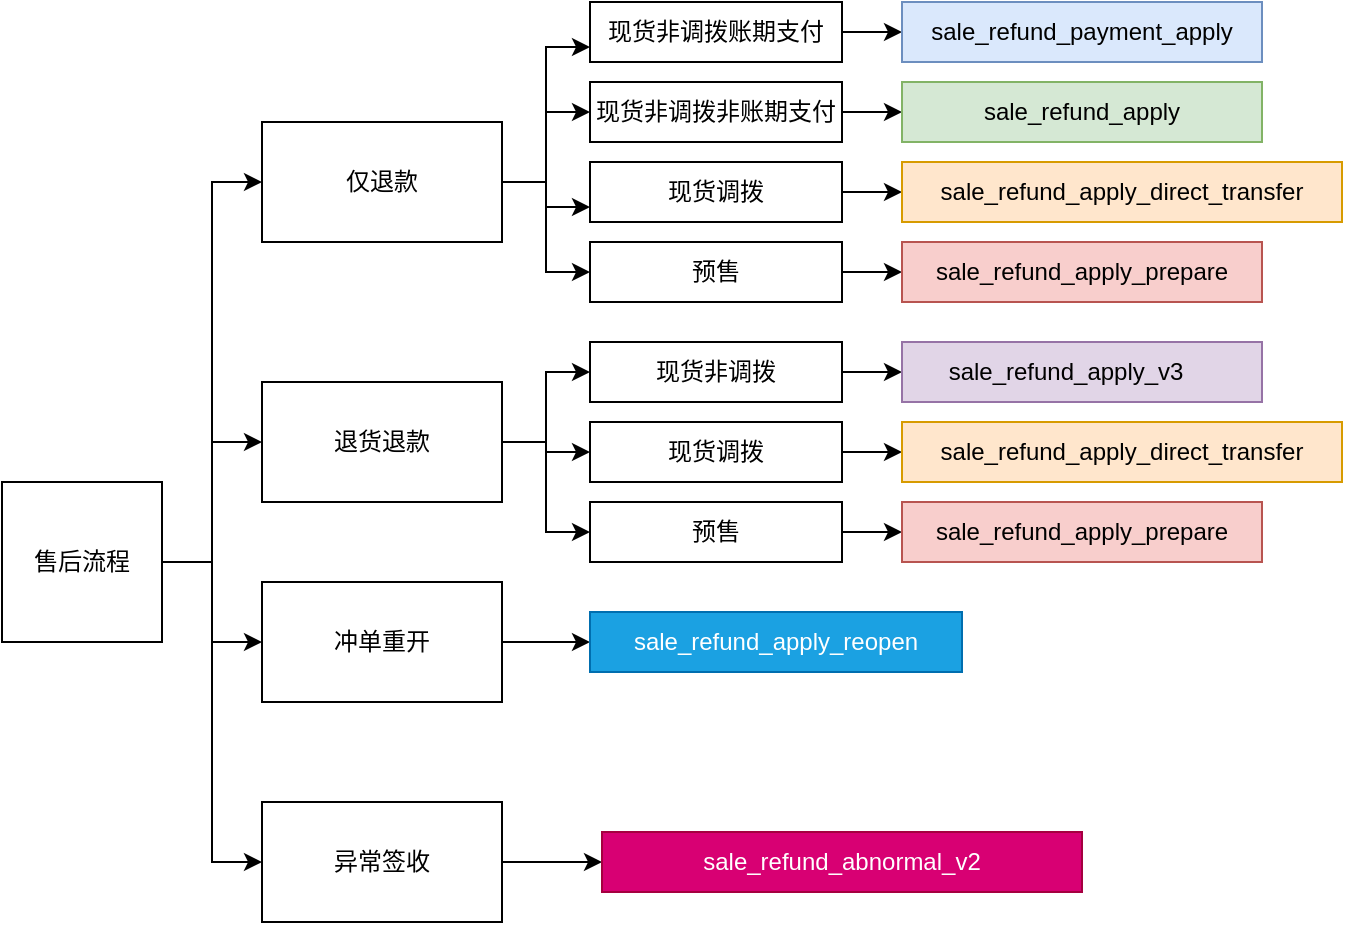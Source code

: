 <mxfile version="24.7.7">
  <diagram name="第 1 页" id="n_i0u6rBE0ByXwQBgo-A">
    <mxGraphModel dx="1434" dy="764" grid="1" gridSize="10" guides="1" tooltips="1" connect="1" arrows="1" fold="1" page="1" pageScale="1" pageWidth="827" pageHeight="1169" math="0" shadow="0">
      <root>
        <mxCell id="0" />
        <mxCell id="1" parent="0" />
        <mxCell id="OPDngqEOzaKMacSp9gH6-7" style="edgeStyle=orthogonalEdgeStyle;rounded=0;orthogonalLoop=1;jettySize=auto;html=1;entryX=0;entryY=0.5;entryDx=0;entryDy=0;" edge="1" parent="1" source="OPDngqEOzaKMacSp9gH6-1" target="OPDngqEOzaKMacSp9gH6-3">
          <mxGeometry relative="1" as="geometry" />
        </mxCell>
        <mxCell id="OPDngqEOzaKMacSp9gH6-8" style="edgeStyle=orthogonalEdgeStyle;rounded=0;orthogonalLoop=1;jettySize=auto;html=1;entryX=0;entryY=0.5;entryDx=0;entryDy=0;" edge="1" parent="1" source="OPDngqEOzaKMacSp9gH6-1" target="OPDngqEOzaKMacSp9gH6-4">
          <mxGeometry relative="1" as="geometry" />
        </mxCell>
        <mxCell id="OPDngqEOzaKMacSp9gH6-9" value="" style="edgeStyle=orthogonalEdgeStyle;rounded=0;orthogonalLoop=1;jettySize=auto;html=1;" edge="1" parent="1" source="OPDngqEOzaKMacSp9gH6-1" target="OPDngqEOzaKMacSp9gH6-5">
          <mxGeometry relative="1" as="geometry" />
        </mxCell>
        <mxCell id="OPDngqEOzaKMacSp9gH6-10" style="edgeStyle=orthogonalEdgeStyle;rounded=0;orthogonalLoop=1;jettySize=auto;html=1;entryX=0;entryY=0.5;entryDx=0;entryDy=0;" edge="1" parent="1" source="OPDngqEOzaKMacSp9gH6-1" target="OPDngqEOzaKMacSp9gH6-6">
          <mxGeometry relative="1" as="geometry" />
        </mxCell>
        <mxCell id="OPDngqEOzaKMacSp9gH6-1" value="售后流程" style="whiteSpace=wrap;html=1;aspect=fixed;" vertex="1" parent="1">
          <mxGeometry x="120" y="340" width="80" height="80" as="geometry" />
        </mxCell>
        <mxCell id="OPDngqEOzaKMacSp9gH6-2" style="edgeStyle=orthogonalEdgeStyle;rounded=0;orthogonalLoop=1;jettySize=auto;html=1;exitX=0.5;exitY=1;exitDx=0;exitDy=0;" edge="1" parent="1" source="OPDngqEOzaKMacSp9gH6-1" target="OPDngqEOzaKMacSp9gH6-1">
          <mxGeometry relative="1" as="geometry" />
        </mxCell>
        <mxCell id="OPDngqEOzaKMacSp9gH6-15" style="edgeStyle=orthogonalEdgeStyle;rounded=0;orthogonalLoop=1;jettySize=auto;html=1;entryX=0;entryY=0.75;entryDx=0;entryDy=0;" edge="1" parent="1" source="OPDngqEOzaKMacSp9gH6-3" target="OPDngqEOzaKMacSp9gH6-11">
          <mxGeometry relative="1" as="geometry" />
        </mxCell>
        <mxCell id="OPDngqEOzaKMacSp9gH6-16" style="edgeStyle=orthogonalEdgeStyle;rounded=0;orthogonalLoop=1;jettySize=auto;html=1;" edge="1" parent="1" source="OPDngqEOzaKMacSp9gH6-3" target="OPDngqEOzaKMacSp9gH6-12">
          <mxGeometry relative="1" as="geometry" />
        </mxCell>
        <mxCell id="OPDngqEOzaKMacSp9gH6-17" style="edgeStyle=orthogonalEdgeStyle;rounded=0;orthogonalLoop=1;jettySize=auto;html=1;entryX=0;entryY=0.75;entryDx=0;entryDy=0;" edge="1" parent="1" source="OPDngqEOzaKMacSp9gH6-3" target="OPDngqEOzaKMacSp9gH6-13">
          <mxGeometry relative="1" as="geometry" />
        </mxCell>
        <mxCell id="OPDngqEOzaKMacSp9gH6-18" style="edgeStyle=orthogonalEdgeStyle;rounded=0;orthogonalLoop=1;jettySize=auto;html=1;entryX=0;entryY=0.5;entryDx=0;entryDy=0;" edge="1" parent="1" source="OPDngqEOzaKMacSp9gH6-3" target="OPDngqEOzaKMacSp9gH6-14">
          <mxGeometry relative="1" as="geometry" />
        </mxCell>
        <mxCell id="OPDngqEOzaKMacSp9gH6-3" value="仅退款" style="rounded=0;whiteSpace=wrap;html=1;" vertex="1" parent="1">
          <mxGeometry x="250" y="160" width="120" height="60" as="geometry" />
        </mxCell>
        <mxCell id="OPDngqEOzaKMacSp9gH6-22" style="edgeStyle=orthogonalEdgeStyle;rounded=0;orthogonalLoop=1;jettySize=auto;html=1;" edge="1" parent="1" source="OPDngqEOzaKMacSp9gH6-4" target="OPDngqEOzaKMacSp9gH6-19">
          <mxGeometry relative="1" as="geometry" />
        </mxCell>
        <mxCell id="OPDngqEOzaKMacSp9gH6-23" style="edgeStyle=orthogonalEdgeStyle;rounded=0;orthogonalLoop=1;jettySize=auto;html=1;entryX=0;entryY=0.5;entryDx=0;entryDy=0;" edge="1" parent="1" source="OPDngqEOzaKMacSp9gH6-4" target="OPDngqEOzaKMacSp9gH6-20">
          <mxGeometry relative="1" as="geometry" />
        </mxCell>
        <mxCell id="OPDngqEOzaKMacSp9gH6-24" style="edgeStyle=orthogonalEdgeStyle;rounded=0;orthogonalLoop=1;jettySize=auto;html=1;" edge="1" parent="1" source="OPDngqEOzaKMacSp9gH6-4" target="OPDngqEOzaKMacSp9gH6-21">
          <mxGeometry relative="1" as="geometry" />
        </mxCell>
        <mxCell id="OPDngqEOzaKMacSp9gH6-4" value="退货退款" style="rounded=0;whiteSpace=wrap;html=1;" vertex="1" parent="1">
          <mxGeometry x="250" y="290" width="120" height="60" as="geometry" />
        </mxCell>
        <mxCell id="OPDngqEOzaKMacSp9gH6-27" style="edgeStyle=orthogonalEdgeStyle;rounded=0;orthogonalLoop=1;jettySize=auto;html=1;" edge="1" parent="1" source="OPDngqEOzaKMacSp9gH6-5" target="OPDngqEOzaKMacSp9gH6-25">
          <mxGeometry relative="1" as="geometry" />
        </mxCell>
        <mxCell id="OPDngqEOzaKMacSp9gH6-5" value="冲单重开" style="rounded=0;whiteSpace=wrap;html=1;" vertex="1" parent="1">
          <mxGeometry x="250" y="390" width="120" height="60" as="geometry" />
        </mxCell>
        <mxCell id="OPDngqEOzaKMacSp9gH6-28" style="edgeStyle=orthogonalEdgeStyle;rounded=0;orthogonalLoop=1;jettySize=auto;html=1;" edge="1" parent="1" source="OPDngqEOzaKMacSp9gH6-6" target="OPDngqEOzaKMacSp9gH6-26">
          <mxGeometry relative="1" as="geometry" />
        </mxCell>
        <mxCell id="OPDngqEOzaKMacSp9gH6-6" value="异常签收" style="rounded=0;whiteSpace=wrap;html=1;" vertex="1" parent="1">
          <mxGeometry x="250" y="500" width="120" height="60" as="geometry" />
        </mxCell>
        <mxCell id="OPDngqEOzaKMacSp9gH6-41" style="edgeStyle=orthogonalEdgeStyle;rounded=0;orthogonalLoop=1;jettySize=auto;html=1;" edge="1" parent="1" source="OPDngqEOzaKMacSp9gH6-11" target="OPDngqEOzaKMacSp9gH6-29">
          <mxGeometry relative="1" as="geometry" />
        </mxCell>
        <mxCell id="OPDngqEOzaKMacSp9gH6-11" value="现货非调拨账期支付" style="rounded=0;whiteSpace=wrap;html=1;" vertex="1" parent="1">
          <mxGeometry x="414" y="100" width="126" height="30" as="geometry" />
        </mxCell>
        <mxCell id="OPDngqEOzaKMacSp9gH6-40" style="edgeStyle=orthogonalEdgeStyle;rounded=0;orthogonalLoop=1;jettySize=auto;html=1;entryX=0;entryY=0.5;entryDx=0;entryDy=0;" edge="1" parent="1" source="OPDngqEOzaKMacSp9gH6-12" target="OPDngqEOzaKMacSp9gH6-30">
          <mxGeometry relative="1" as="geometry" />
        </mxCell>
        <mxCell id="OPDngqEOzaKMacSp9gH6-12" value="现货非调拨非账期支付" style="rounded=0;whiteSpace=wrap;html=1;" vertex="1" parent="1">
          <mxGeometry x="414" y="140" width="126" height="30" as="geometry" />
        </mxCell>
        <mxCell id="OPDngqEOzaKMacSp9gH6-37" style="edgeStyle=orthogonalEdgeStyle;rounded=0;orthogonalLoop=1;jettySize=auto;html=1;entryX=0;entryY=0.5;entryDx=0;entryDy=0;" edge="1" parent="1" source="OPDngqEOzaKMacSp9gH6-13" target="OPDngqEOzaKMacSp9gH6-31">
          <mxGeometry relative="1" as="geometry" />
        </mxCell>
        <mxCell id="OPDngqEOzaKMacSp9gH6-13" value="现货调拨" style="rounded=0;whiteSpace=wrap;html=1;" vertex="1" parent="1">
          <mxGeometry x="414" y="180" width="126" height="30" as="geometry" />
        </mxCell>
        <mxCell id="OPDngqEOzaKMacSp9gH6-36" style="edgeStyle=orthogonalEdgeStyle;rounded=0;orthogonalLoop=1;jettySize=auto;html=1;" edge="1" parent="1" source="OPDngqEOzaKMacSp9gH6-14" target="OPDngqEOzaKMacSp9gH6-32">
          <mxGeometry relative="1" as="geometry" />
        </mxCell>
        <mxCell id="OPDngqEOzaKMacSp9gH6-14" value="预售" style="rounded=0;whiteSpace=wrap;html=1;" vertex="1" parent="1">
          <mxGeometry x="414" y="220" width="126" height="30" as="geometry" />
        </mxCell>
        <mxCell id="OPDngqEOzaKMacSp9gH6-44" style="edgeStyle=orthogonalEdgeStyle;rounded=0;orthogonalLoop=1;jettySize=auto;html=1;" edge="1" parent="1" source="OPDngqEOzaKMacSp9gH6-19" target="OPDngqEOzaKMacSp9gH6-33">
          <mxGeometry relative="1" as="geometry" />
        </mxCell>
        <mxCell id="OPDngqEOzaKMacSp9gH6-19" value="现货非调拨" style="rounded=0;whiteSpace=wrap;html=1;" vertex="1" parent="1">
          <mxGeometry x="414" y="270" width="126" height="30" as="geometry" />
        </mxCell>
        <mxCell id="OPDngqEOzaKMacSp9gH6-45" style="edgeStyle=orthogonalEdgeStyle;rounded=0;orthogonalLoop=1;jettySize=auto;html=1;entryX=0;entryY=0.5;entryDx=0;entryDy=0;" edge="1" parent="1" source="OPDngqEOzaKMacSp9gH6-20" target="OPDngqEOzaKMacSp9gH6-34">
          <mxGeometry relative="1" as="geometry" />
        </mxCell>
        <mxCell id="OPDngqEOzaKMacSp9gH6-20" value="现货调拨" style="rounded=0;whiteSpace=wrap;html=1;" vertex="1" parent="1">
          <mxGeometry x="414" y="310" width="126" height="30" as="geometry" />
        </mxCell>
        <mxCell id="OPDngqEOzaKMacSp9gH6-46" style="edgeStyle=orthogonalEdgeStyle;rounded=0;orthogonalLoop=1;jettySize=auto;html=1;" edge="1" parent="1" source="OPDngqEOzaKMacSp9gH6-21" target="OPDngqEOzaKMacSp9gH6-35">
          <mxGeometry relative="1" as="geometry" />
        </mxCell>
        <mxCell id="OPDngqEOzaKMacSp9gH6-21" value="预售" style="rounded=0;whiteSpace=wrap;html=1;" vertex="1" parent="1">
          <mxGeometry x="414" y="350" width="126" height="30" as="geometry" />
        </mxCell>
        <mxCell id="OPDngqEOzaKMacSp9gH6-25" value="sale_refund_apply_reopen" style="rounded=0;whiteSpace=wrap;html=1;fillColor=#1ba1e2;fontColor=#ffffff;strokeColor=#006EAF;" vertex="1" parent="1">
          <mxGeometry x="414" y="405" width="186" height="30" as="geometry" />
        </mxCell>
        <mxCell id="OPDngqEOzaKMacSp9gH6-26" value="sale_refund_abnormal_v2" style="rounded=0;whiteSpace=wrap;html=1;fillColor=#d80073;fontColor=#ffffff;strokeColor=#A50040;" vertex="1" parent="1">
          <mxGeometry x="420" y="515" width="240" height="30" as="geometry" />
        </mxCell>
        <mxCell id="OPDngqEOzaKMacSp9gH6-29" value="sale_refund_payment_apply" style="rounded=0;whiteSpace=wrap;html=1;fillColor=#dae8fc;strokeColor=#6c8ebf;" vertex="1" parent="1">
          <mxGeometry x="570" y="100" width="180" height="30" as="geometry" />
        </mxCell>
        <mxCell id="OPDngqEOzaKMacSp9gH6-30" value="sale_refund_apply" style="rounded=0;whiteSpace=wrap;html=1;fillColor=#d5e8d4;strokeColor=#82b366;" vertex="1" parent="1">
          <mxGeometry x="570" y="140" width="180" height="30" as="geometry" />
        </mxCell>
        <mxCell id="OPDngqEOzaKMacSp9gH6-31" value="sale_refund_apply_direct_transfer" style="rounded=0;whiteSpace=wrap;html=1;fillColor=#ffe6cc;strokeColor=#d79b00;" vertex="1" parent="1">
          <mxGeometry x="570" y="180" width="220" height="30" as="geometry" />
        </mxCell>
        <mxCell id="OPDngqEOzaKMacSp9gH6-32" value="sale_refund_apply_prepare" style="rounded=0;whiteSpace=wrap;html=1;fillColor=#f8cecc;strokeColor=#b85450;" vertex="1" parent="1">
          <mxGeometry x="570" y="220" width="180" height="30" as="geometry" />
        </mxCell>
        <mxCell id="OPDngqEOzaKMacSp9gH6-33" value="sale_refund_apply_v3&lt;span style=&quot;white-space: pre;&quot;&gt;&#x9;&lt;/span&gt;" style="rounded=0;whiteSpace=wrap;html=1;fillColor=#e1d5e7;strokeColor=#9673a6;" vertex="1" parent="1">
          <mxGeometry x="570" y="270" width="180" height="30" as="geometry" />
        </mxCell>
        <mxCell id="OPDngqEOzaKMacSp9gH6-34" value="sale_refund_apply_direct_transfer" style="rounded=0;whiteSpace=wrap;html=1;fillColor=#ffe6cc;strokeColor=#d79b00;" vertex="1" parent="1">
          <mxGeometry x="570" y="310" width="220" height="30" as="geometry" />
        </mxCell>
        <mxCell id="OPDngqEOzaKMacSp9gH6-35" value="sale_refund_apply_prepare" style="rounded=0;whiteSpace=wrap;html=1;fillColor=#f8cecc;strokeColor=#b85450;" vertex="1" parent="1">
          <mxGeometry x="570" y="350" width="180" height="30" as="geometry" />
        </mxCell>
      </root>
    </mxGraphModel>
  </diagram>
</mxfile>
